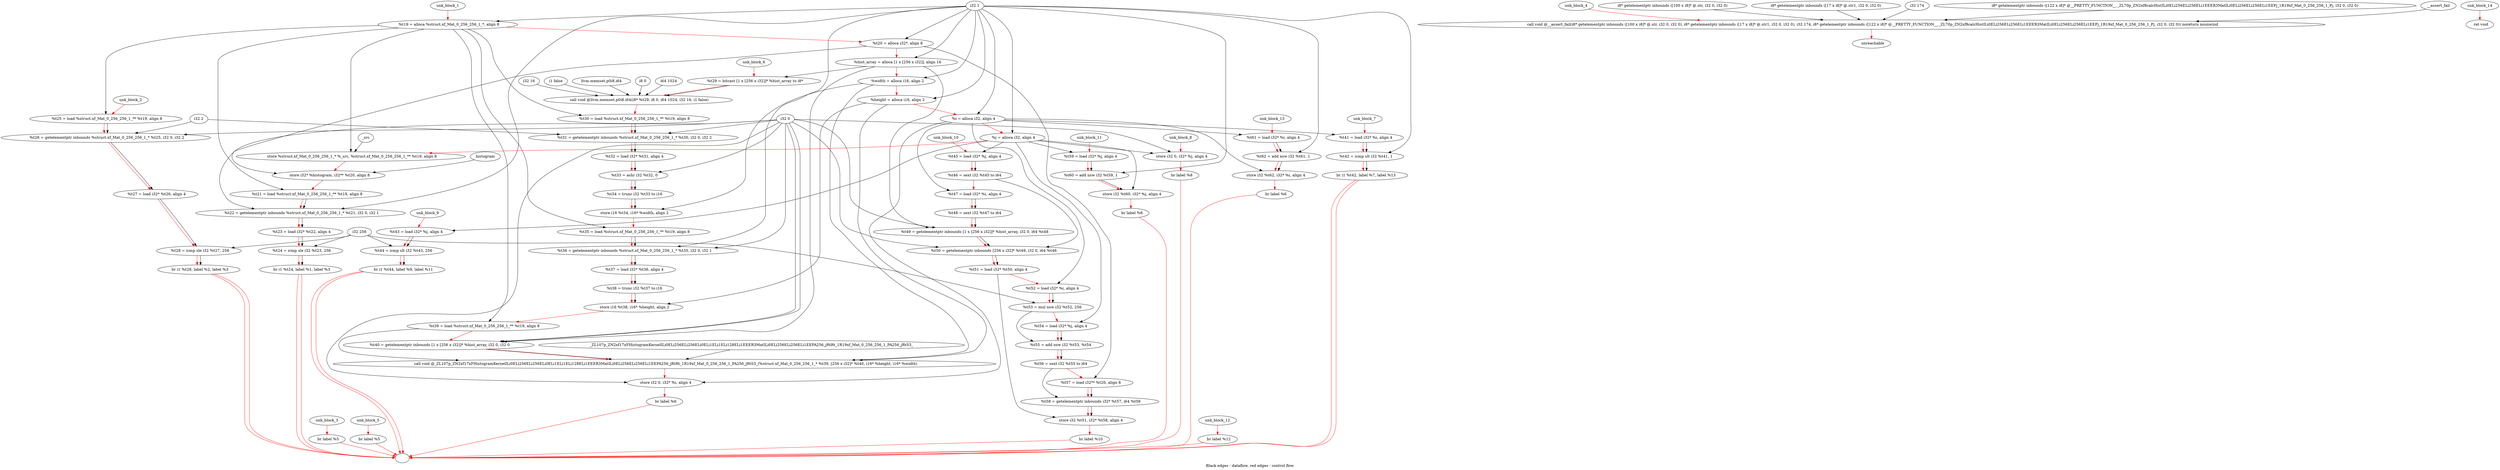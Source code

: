 digraph G {
compound=true
label="Black edges - dataflow, red edges - control flow"
"t19" [label="  %t19 = alloca %struct.xf_Mat_0_256_256_1_*, align 8"]
"t20" [label="  %t20 = alloca i32*, align 8"]
"hist_array" [label="  %hist_array = alloca [1 x [256 x i32]], align 16"]
"width" [label="  %width = alloca i16, align 2"]
"height" [label="  %height = alloca i16, align 2"]
"i" [label="  %i = alloca i32, align 4"]
"j" [label="  %j = alloca i32, align 4"]
"_1" [label="  store %struct.xf_Mat_0_256_256_1_* %_src, %struct.xf_Mat_0_256_256_1_** %t19, align 8"]
"_2" [label="  store i32* %histogram, i32** %t20, align 8"]
"t21" [label="  %t21 = load %struct.xf_Mat_0_256_256_1_** %t19, align 8"]
"t22" [label="  %t22 = getelementptr inbounds %struct.xf_Mat_0_256_256_1_* %t21, i32 0, i32 1"]
"t23" [label="  %t23 = load i32* %t22, align 4"]
"t24" [label="  %t24 = icmp sle i32 %t23, 256"]
"_3" [label="  br i1 %t24, label %1, label %3"]
"unk_block_1" -> "t19"[color=red]
"i32 1" -> "t19"
"t19" -> "t20"[color=red weight=2]
"i32 1" -> "t20"
"t20" -> "hist_array"[color=red weight=2]
"i32 1" -> "hist_array"
"hist_array" -> "width"[color=red weight=2]
"i32 1" -> "width"
"width" -> "height"[color=red weight=2]
"i32 1" -> "height"
"height" -> "i"[color=red weight=2]
"i32 1" -> "i"
"i" -> "j"[color=red weight=2]
"i32 1" -> "j"
"j" -> "_1"[color=red weight=2]
"_src" -> "_1"
"t19" -> "_1"
"_1" -> "_2"[color=red weight=2]
"histogram" -> "_2"
"t20" -> "_2"
"_2" -> "t21"[color=red weight=2]
"t19" -> "t21"
"t21" -> "t22"[color=red weight=2]
"t21" -> "t22"
"i32 0" -> "t22"
"i32 1" -> "t22"
"t22" -> "t23"[color=red weight=2]
"t22" -> "t23"
"t23" -> "t24"[color=red weight=2]
"t23" -> "t24"
"i32 256" -> "t24"
"t24" -> "_3"[color=red weight=2]
"t24" -> "_3"
"_3" -> ""[color=red]
"_3" -> ""[color=red]

"t25" [label="  %t25 = load %struct.xf_Mat_0_256_256_1_** %t19, align 8"]
"t26" [label="  %t26 = getelementptr inbounds %struct.xf_Mat_0_256_256_1_* %t25, i32 0, i32 2"]
"t27" [label="  %t27 = load i32* %t26, align 4"]
"t28" [label="  %t28 = icmp sle i32 %t27, 256"]
"_4" [label="  br i1 %t28, label %2, label %3"]
"unk_block_2" -> "t25"[color=red]
"t19" -> "t25"
"t25" -> "t26"[color=red weight=2]
"t25" -> "t26"
"i32 0" -> "t26"
"i32 2" -> "t26"
"t26" -> "t27"[color=red weight=2]
"t26" -> "t27"
"t27" -> "t28"[color=red weight=2]
"t27" -> "t28"
"i32 256" -> "t28"
"t28" -> "_4"[color=red weight=2]
"t28" -> "_4"
"_4" -> ""[color=red]
"_4" -> ""[color=red]

"_5" [label="  br label %5"]
"unk_block_3" -> "_5"[color=red]
"_5" -> ""[color=red]

"_6" [label="  call void @__assert_fail(i8* getelementptr inbounds ([100 x i8]* @.str, i32 0, i32 0), i8* getelementptr inbounds ([17 x i8]* @.str1, i32 0, i32 0), i32 174, i8* getelementptr inbounds ([122 x i8]* @__PRETTY_FUNCTION__._ZL70p_ZN2xf8calcHistILi0ELi256ELi256ELi1EEER3MatILi0ELi256ELi256ELi1EEPj_1R19xf_Mat_0_256_256_1_Pj, i32 0, i32 0)) noreturn nounwind"]
"_7" [label="  unreachable"]
"unk_block_4" -> "_6"[color=red]
"i8* getelementptr inbounds ([100 x i8]* @.str, i32 0, i32 0)" -> "_6"
"i8* getelementptr inbounds ([17 x i8]* @.str1, i32 0, i32 0)" -> "_6"
"i32 174" -> "_6"
"i8* getelementptr inbounds ([122 x i8]* @__PRETTY_FUNCTION__._ZL70p_ZN2xf8calcHistILi0ELi256ELi256ELi1EEER3MatILi0ELi256ELi256ELi1EEPj_1R19xf_Mat_0_256_256_1_Pj, i32 0, i32 0)" -> "_6"
"__assert_fail" -> "_6"
"_6" -> "_7"[color=red weight=2]

"_8" [label="  br label %5"]
"unk_block_5" -> "_8"[color=red]
"_8" -> ""[color=red]

"t29" [label="  %t29 = bitcast [1 x [256 x i32]]* %hist_array to i8*"]
"_9" [label="  call void @llvm.memset.p0i8.i64(i8* %t29, i8 0, i64 1024, i32 16, i1 false)"]
"t30" [label="  %t30 = load %struct.xf_Mat_0_256_256_1_** %t19, align 8"]
"t31" [label="  %t31 = getelementptr inbounds %struct.xf_Mat_0_256_256_1_* %t30, i32 0, i32 2"]
"t32" [label="  %t32 = load i32* %t31, align 4"]
"t33" [label="  %t33 = ashr i32 %t32, 0"]
"t34" [label="  %t34 = trunc i32 %t33 to i16"]
"_10" [label="  store i16 %t34, i16* %width, align 2"]
"t35" [label="  %t35 = load %struct.xf_Mat_0_256_256_1_** %t19, align 8"]
"t36" [label="  %t36 = getelementptr inbounds %struct.xf_Mat_0_256_256_1_* %t35, i32 0, i32 1"]
"t37" [label="  %t37 = load i32* %t36, align 4"]
"t38" [label="  %t38 = trunc i32 %t37 to i16"]
"_11" [label="  store i16 %t38, i16* %height, align 2"]
"t39" [label="  %t39 = load %struct.xf_Mat_0_256_256_1_** %t19, align 8"]
"t40" [label="  %t40 = getelementptr inbounds [1 x [256 x i32]]* %hist_array, i32 0, i32 0"]
"_12" [label="  call void @_ZL107p_ZN2xf17xFHistogramKernelILi0ELi256ELi256ELi0ELi1ELi1ELi128ELi1EEER3MatILi0ELi256ELi256ELi1EEPA256_jRtRt_1R19xf_Mat_0_256_256_1_PA256_jRtS3_(%struct.xf_Mat_0_256_256_1_* %t39, [256 x i32]* %t40, i16* %height, i16* %width)"]
"_13" [label="  store i32 0, i32* %i, align 4"]
"_14" [label="  br label %6"]
"unk_block_6" -> "t29"[color=red]
"hist_array" -> "t29"
"t29" -> "_9"[color=red weight=2]
"t29" -> "_9"
"i8 0" -> "_9"
"i64 1024" -> "_9"
"i32 16" -> "_9"
"i1 false" -> "_9"
"llvm.memset.p0i8.i64" -> "_9"
"_9" -> "t30"[color=red weight=2]
"t19" -> "t30"
"t30" -> "t31"[color=red weight=2]
"t30" -> "t31"
"i32 0" -> "t31"
"i32 2" -> "t31"
"t31" -> "t32"[color=red weight=2]
"t31" -> "t32"
"t32" -> "t33"[color=red weight=2]
"t32" -> "t33"
"i32 0" -> "t33"
"t33" -> "t34"[color=red weight=2]
"t33" -> "t34"
"t34" -> "_10"[color=red weight=2]
"t34" -> "_10"
"width" -> "_10"
"_10" -> "t35"[color=red weight=2]
"t19" -> "t35"
"t35" -> "t36"[color=red weight=2]
"t35" -> "t36"
"i32 0" -> "t36"
"i32 1" -> "t36"
"t36" -> "t37"[color=red weight=2]
"t36" -> "t37"
"t37" -> "t38"[color=red weight=2]
"t37" -> "t38"
"t38" -> "_11"[color=red weight=2]
"t38" -> "_11"
"height" -> "_11"
"_11" -> "t39"[color=red weight=2]
"t19" -> "t39"
"t39" -> "t40"[color=red weight=2]
"hist_array" -> "t40"
"i32 0" -> "t40"
"i32 0" -> "t40"
"t40" -> "_12"[color=red weight=2]
"t39" -> "_12"
"t40" -> "_12"
"height" -> "_12"
"width" -> "_12"
"_ZL107p_ZN2xf17xFHistogramKernelILi0ELi256ELi256ELi0ELi1ELi1ELi128ELi1EEER3MatILi0ELi256ELi256ELi1EEPA256_jRtRt_1R19xf_Mat_0_256_256_1_PA256_jRtS3_" -> "_12"
"_12" -> "_13"[color=red weight=2]
"i32 0" -> "_13"
"i" -> "_13"
"_13" -> "_14"[color=red weight=2]
"_14" -> ""[color=red]

"t41" [label="  %t41 = load i32* %i, align 4"]
"t42" [label="  %t42 = icmp slt i32 %t41, 1"]
"_15" [label="  br i1 %t42, label %7, label %13"]
"unk_block_7" -> "t41"[color=red]
"i" -> "t41"
"t41" -> "t42"[color=red weight=2]
"t41" -> "t42"
"i32 1" -> "t42"
"t42" -> "_15"[color=red weight=2]
"t42" -> "_15"
"_15" -> ""[color=red]
"_15" -> ""[color=red]

"_16" [label="  store i32 0, i32* %j, align 4"]
"_17" [label="  br label %8"]
"unk_block_8" -> "_16"[color=red]
"i32 0" -> "_16"
"j" -> "_16"
"_16" -> "_17"[color=red weight=2]
"_17" -> ""[color=red]

"t43" [label="  %t43 = load i32* %j, align 4"]
"t44" [label="  %t44 = icmp slt i32 %t43, 256"]
"_18" [label="  br i1 %t44, label %9, label %11"]
"unk_block_9" -> "t43"[color=red]
"j" -> "t43"
"t43" -> "t44"[color=red weight=2]
"t43" -> "t44"
"i32 256" -> "t44"
"t44" -> "_18"[color=red weight=2]
"t44" -> "_18"
"_18" -> ""[color=red]
"_18" -> ""[color=red]

"t45" [label="  %t45 = load i32* %j, align 4"]
"t46" [label="  %t46 = sext i32 %t45 to i64"]
"t47" [label="  %t47 = load i32* %i, align 4"]
"t48" [label="  %t48 = sext i32 %t47 to i64"]
"t49" [label="  %t49 = getelementptr inbounds [1 x [256 x i32]]* %hist_array, i32 0, i64 %t48"]
"t50" [label="  %t50 = getelementptr inbounds [256 x i32]* %t49, i32 0, i64 %t46"]
"t51" [label="  %t51 = load i32* %t50, align 4"]
"t52" [label="  %t52 = load i32* %i, align 4"]
"t53" [label="  %t53 = mul nsw i32 %t52, 256"]
"t54" [label="  %t54 = load i32* %j, align 4"]
"t55" [label="  %t55 = add nsw i32 %t53, %t54"]
"t56" [label="  %t56 = sext i32 %t55 to i64"]
"t57" [label="  %t57 = load i32** %t20, align 8"]
"t58" [label="  %t58 = getelementptr inbounds i32* %t57, i64 %t56"]
"_19" [label="  store i32 %t51, i32* %t58, align 4"]
"_20" [label="  br label %10"]
"unk_block_10" -> "t45"[color=red]
"j" -> "t45"
"t45" -> "t46"[color=red weight=2]
"t45" -> "t46"
"t46" -> "t47"[color=red weight=2]
"i" -> "t47"
"t47" -> "t48"[color=red weight=2]
"t47" -> "t48"
"t48" -> "t49"[color=red weight=2]
"hist_array" -> "t49"
"i32 0" -> "t49"
"t48" -> "t49"
"t49" -> "t50"[color=red weight=2]
"t49" -> "t50"
"i32 0" -> "t50"
"t46" -> "t50"
"t50" -> "t51"[color=red weight=2]
"t50" -> "t51"
"t51" -> "t52"[color=red weight=2]
"i" -> "t52"
"t52" -> "t53"[color=red weight=2]
"t52" -> "t53"
"i32 256" -> "t53"
"t53" -> "t54"[color=red weight=2]
"j" -> "t54"
"t54" -> "t55"[color=red weight=2]
"t53" -> "t55"
"t54" -> "t55"
"t55" -> "t56"[color=red weight=2]
"t55" -> "t56"
"t56" -> "t57"[color=red weight=2]
"t20" -> "t57"
"t57" -> "t58"[color=red weight=2]
"t57" -> "t58"
"t56" -> "t58"
"t58" -> "_19"[color=red weight=2]
"t51" -> "_19"
"t58" -> "_19"
"_19" -> "_20"[color=red weight=2]
"_20" -> ""[color=red]

"t59" [label="  %t59 = load i32* %j, align 4"]
"t60" [label="  %t60 = add nsw i32 %t59, 1"]
"_21" [label="  store i32 %t60, i32* %j, align 4"]
"_22" [label="  br label %8"]
"unk_block_11" -> "t59"[color=red]
"j" -> "t59"
"t59" -> "t60"[color=red weight=2]
"t59" -> "t60"
"i32 1" -> "t60"
"t60" -> "_21"[color=red weight=2]
"t60" -> "_21"
"j" -> "_21"
"_21" -> "_22"[color=red weight=2]
"_22" -> ""[color=red]

"_23" [label="  br label %12"]
"unk_block_12" -> "_23"[color=red]
"_23" -> ""[color=red]

"t61" [label="  %t61 = load i32* %i, align 4"]
"t62" [label="  %t62 = add nsw i32 %t61, 1"]
"_24" [label="  store i32 %t62, i32* %i, align 4"]
"_25" [label="  br label %6"]
"unk_block_13" -> "t61"[color=red]
"i" -> "t61"
"t61" -> "t62"[color=red weight=2]
"t61" -> "t62"
"i32 1" -> "t62"
"t62" -> "_24"[color=red weight=2]
"t62" -> "_24"
"i" -> "_24"
"_24" -> "_25"[color=red weight=2]
"_25" -> ""[color=red]

"_26" [label="  ret void"]
"unk_block_14" -> "_26"[color=red]

}
